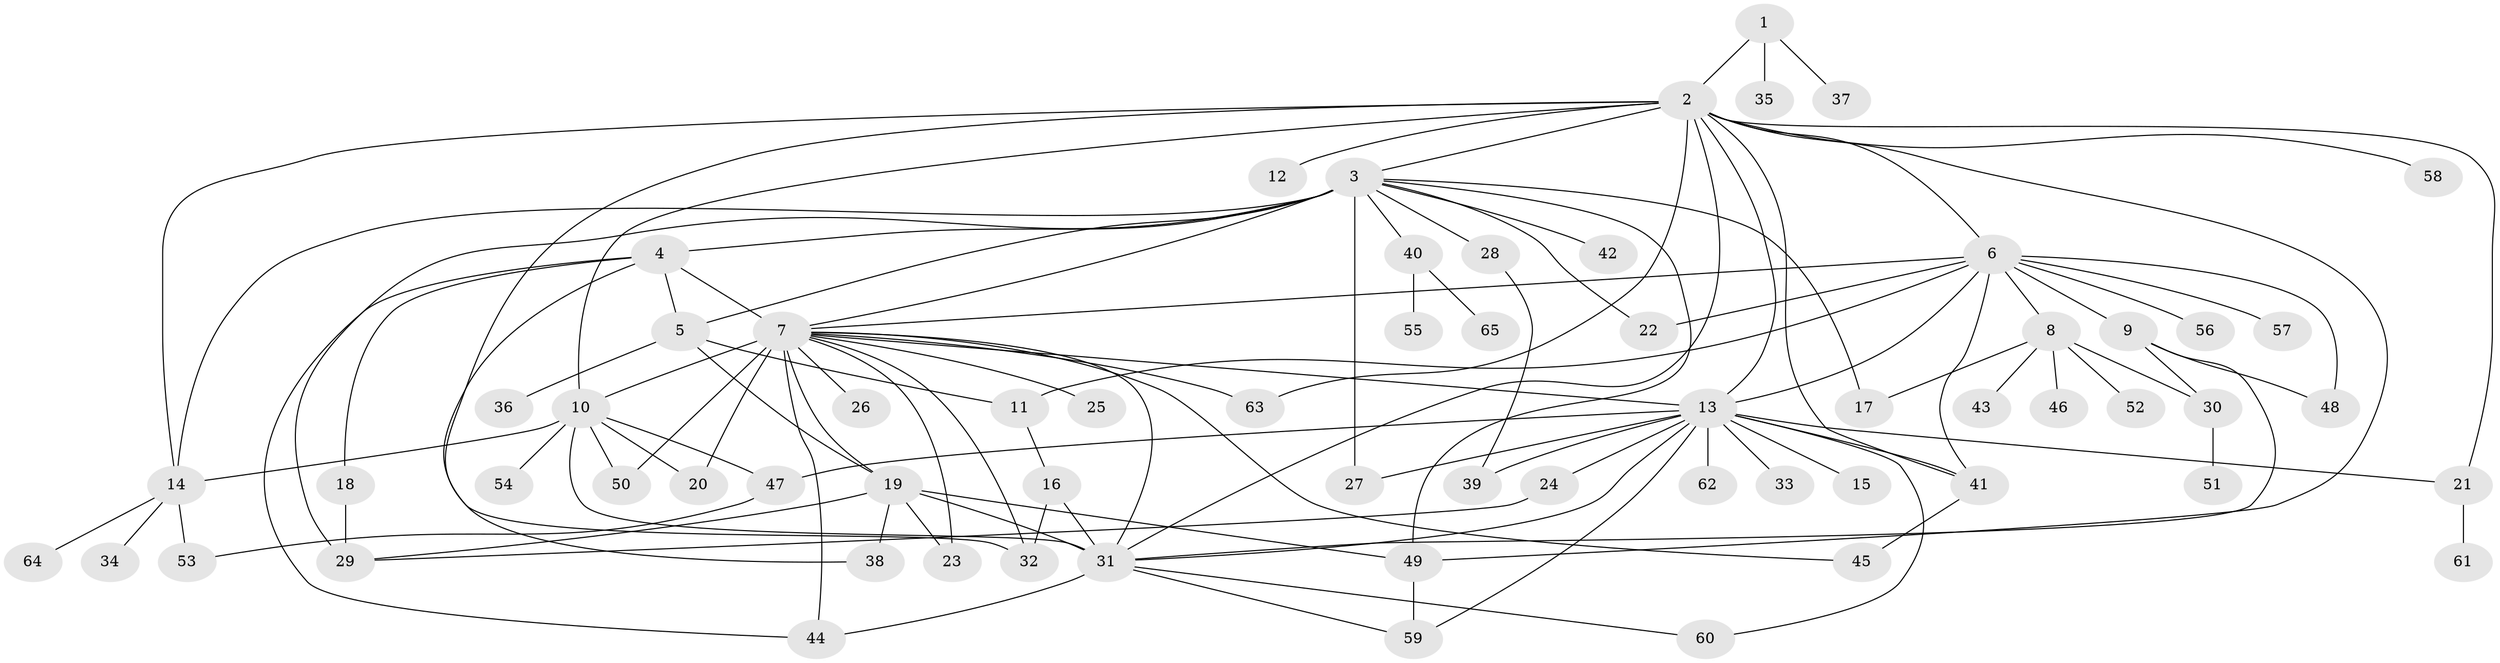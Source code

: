 // original degree distribution, {4: 0.046511627906976744, 17: 0.007751937984496124, 22: 0.007751937984496124, 2: 0.2713178294573643, 7: 0.031007751937984496, 12: 0.007751937984496124, 24: 0.007751937984496124, 6: 0.015503875968992248, 3: 0.13953488372093023, 1: 0.43410852713178294, 18: 0.007751937984496124, 13: 0.007751937984496124, 5: 0.015503875968992248}
// Generated by graph-tools (version 1.1) at 2025/50/03/04/25 22:50:08]
// undirected, 65 vertices, 109 edges
graph export_dot {
  node [color=gray90,style=filled];
  1;
  2;
  3;
  4;
  5;
  6;
  7;
  8;
  9;
  10;
  11;
  12;
  13;
  14;
  15;
  16;
  17;
  18;
  19;
  20;
  21;
  22;
  23;
  24;
  25;
  26;
  27;
  28;
  29;
  30;
  31;
  32;
  33;
  34;
  35;
  36;
  37;
  38;
  39;
  40;
  41;
  42;
  43;
  44;
  45;
  46;
  47;
  48;
  49;
  50;
  51;
  52;
  53;
  54;
  55;
  56;
  57;
  58;
  59;
  60;
  61;
  62;
  63;
  64;
  65;
  1 -- 2 [weight=1.0];
  1 -- 35 [weight=1.0];
  1 -- 37 [weight=1.0];
  2 -- 3 [weight=1.0];
  2 -- 6 [weight=1.0];
  2 -- 10 [weight=1.0];
  2 -- 12 [weight=1.0];
  2 -- 13 [weight=1.0];
  2 -- 14 [weight=1.0];
  2 -- 21 [weight=1.0];
  2 -- 31 [weight=1.0];
  2 -- 32 [weight=1.0];
  2 -- 41 [weight=1.0];
  2 -- 49 [weight=1.0];
  2 -- 58 [weight=1.0];
  2 -- 63 [weight=2.0];
  3 -- 4 [weight=2.0];
  3 -- 5 [weight=1.0];
  3 -- 7 [weight=1.0];
  3 -- 14 [weight=1.0];
  3 -- 17 [weight=1.0];
  3 -- 22 [weight=1.0];
  3 -- 27 [weight=7.0];
  3 -- 28 [weight=1.0];
  3 -- 29 [weight=1.0];
  3 -- 40 [weight=1.0];
  3 -- 42 [weight=1.0];
  3 -- 49 [weight=1.0];
  4 -- 5 [weight=1.0];
  4 -- 7 [weight=1.0];
  4 -- 18 [weight=2.0];
  4 -- 38 [weight=1.0];
  4 -- 44 [weight=1.0];
  5 -- 11 [weight=1.0];
  5 -- 19 [weight=1.0];
  5 -- 36 [weight=1.0];
  6 -- 7 [weight=1.0];
  6 -- 8 [weight=1.0];
  6 -- 9 [weight=1.0];
  6 -- 11 [weight=1.0];
  6 -- 13 [weight=1.0];
  6 -- 22 [weight=1.0];
  6 -- 41 [weight=1.0];
  6 -- 48 [weight=1.0];
  6 -- 56 [weight=1.0];
  6 -- 57 [weight=1.0];
  7 -- 10 [weight=7.0];
  7 -- 13 [weight=1.0];
  7 -- 19 [weight=1.0];
  7 -- 20 [weight=1.0];
  7 -- 23 [weight=1.0];
  7 -- 25 [weight=1.0];
  7 -- 26 [weight=1.0];
  7 -- 31 [weight=1.0];
  7 -- 32 [weight=1.0];
  7 -- 44 [weight=1.0];
  7 -- 45 [weight=1.0];
  7 -- 50 [weight=1.0];
  7 -- 63 [weight=1.0];
  8 -- 17 [weight=1.0];
  8 -- 30 [weight=1.0];
  8 -- 43 [weight=1.0];
  8 -- 46 [weight=1.0];
  8 -- 52 [weight=1.0];
  9 -- 30 [weight=1.0];
  9 -- 31 [weight=2.0];
  9 -- 48 [weight=1.0];
  10 -- 14 [weight=1.0];
  10 -- 20 [weight=1.0];
  10 -- 31 [weight=1.0];
  10 -- 47 [weight=1.0];
  10 -- 50 [weight=1.0];
  10 -- 54 [weight=1.0];
  11 -- 16 [weight=1.0];
  13 -- 15 [weight=1.0];
  13 -- 21 [weight=1.0];
  13 -- 24 [weight=1.0];
  13 -- 27 [weight=1.0];
  13 -- 31 [weight=1.0];
  13 -- 33 [weight=1.0];
  13 -- 39 [weight=1.0];
  13 -- 41 [weight=1.0];
  13 -- 47 [weight=1.0];
  13 -- 59 [weight=1.0];
  13 -- 60 [weight=1.0];
  13 -- 62 [weight=1.0];
  14 -- 34 [weight=1.0];
  14 -- 53 [weight=1.0];
  14 -- 64 [weight=1.0];
  16 -- 31 [weight=1.0];
  16 -- 32 [weight=1.0];
  18 -- 29 [weight=3.0];
  19 -- 23 [weight=1.0];
  19 -- 29 [weight=1.0];
  19 -- 31 [weight=6.0];
  19 -- 38 [weight=1.0];
  19 -- 49 [weight=1.0];
  21 -- 61 [weight=1.0];
  24 -- 29 [weight=1.0];
  28 -- 39 [weight=1.0];
  30 -- 51 [weight=1.0];
  31 -- 44 [weight=1.0];
  31 -- 59 [weight=1.0];
  31 -- 60 [weight=1.0];
  40 -- 55 [weight=1.0];
  40 -- 65 [weight=1.0];
  41 -- 45 [weight=4.0];
  47 -- 53 [weight=1.0];
  49 -- 59 [weight=1.0];
}
